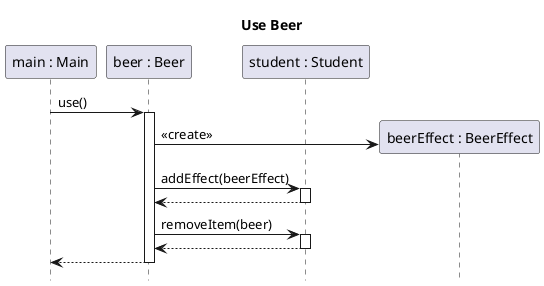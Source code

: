 @startuml item-beer-use
title Use Beer
hide footbox

participant "main : Main" as main
participant "beer : Beer" as beer
participant "student : Student" as person

main-> beer ++: use()
	create "beerEffect : BeerEffect" as beerEffect
	beer -> beerEffect : <<create>>
	beer -> person ++: addEffect(beerEffect)
	return
	beer -> person ++ : removeItem(beer)
	return
return

@enduml
